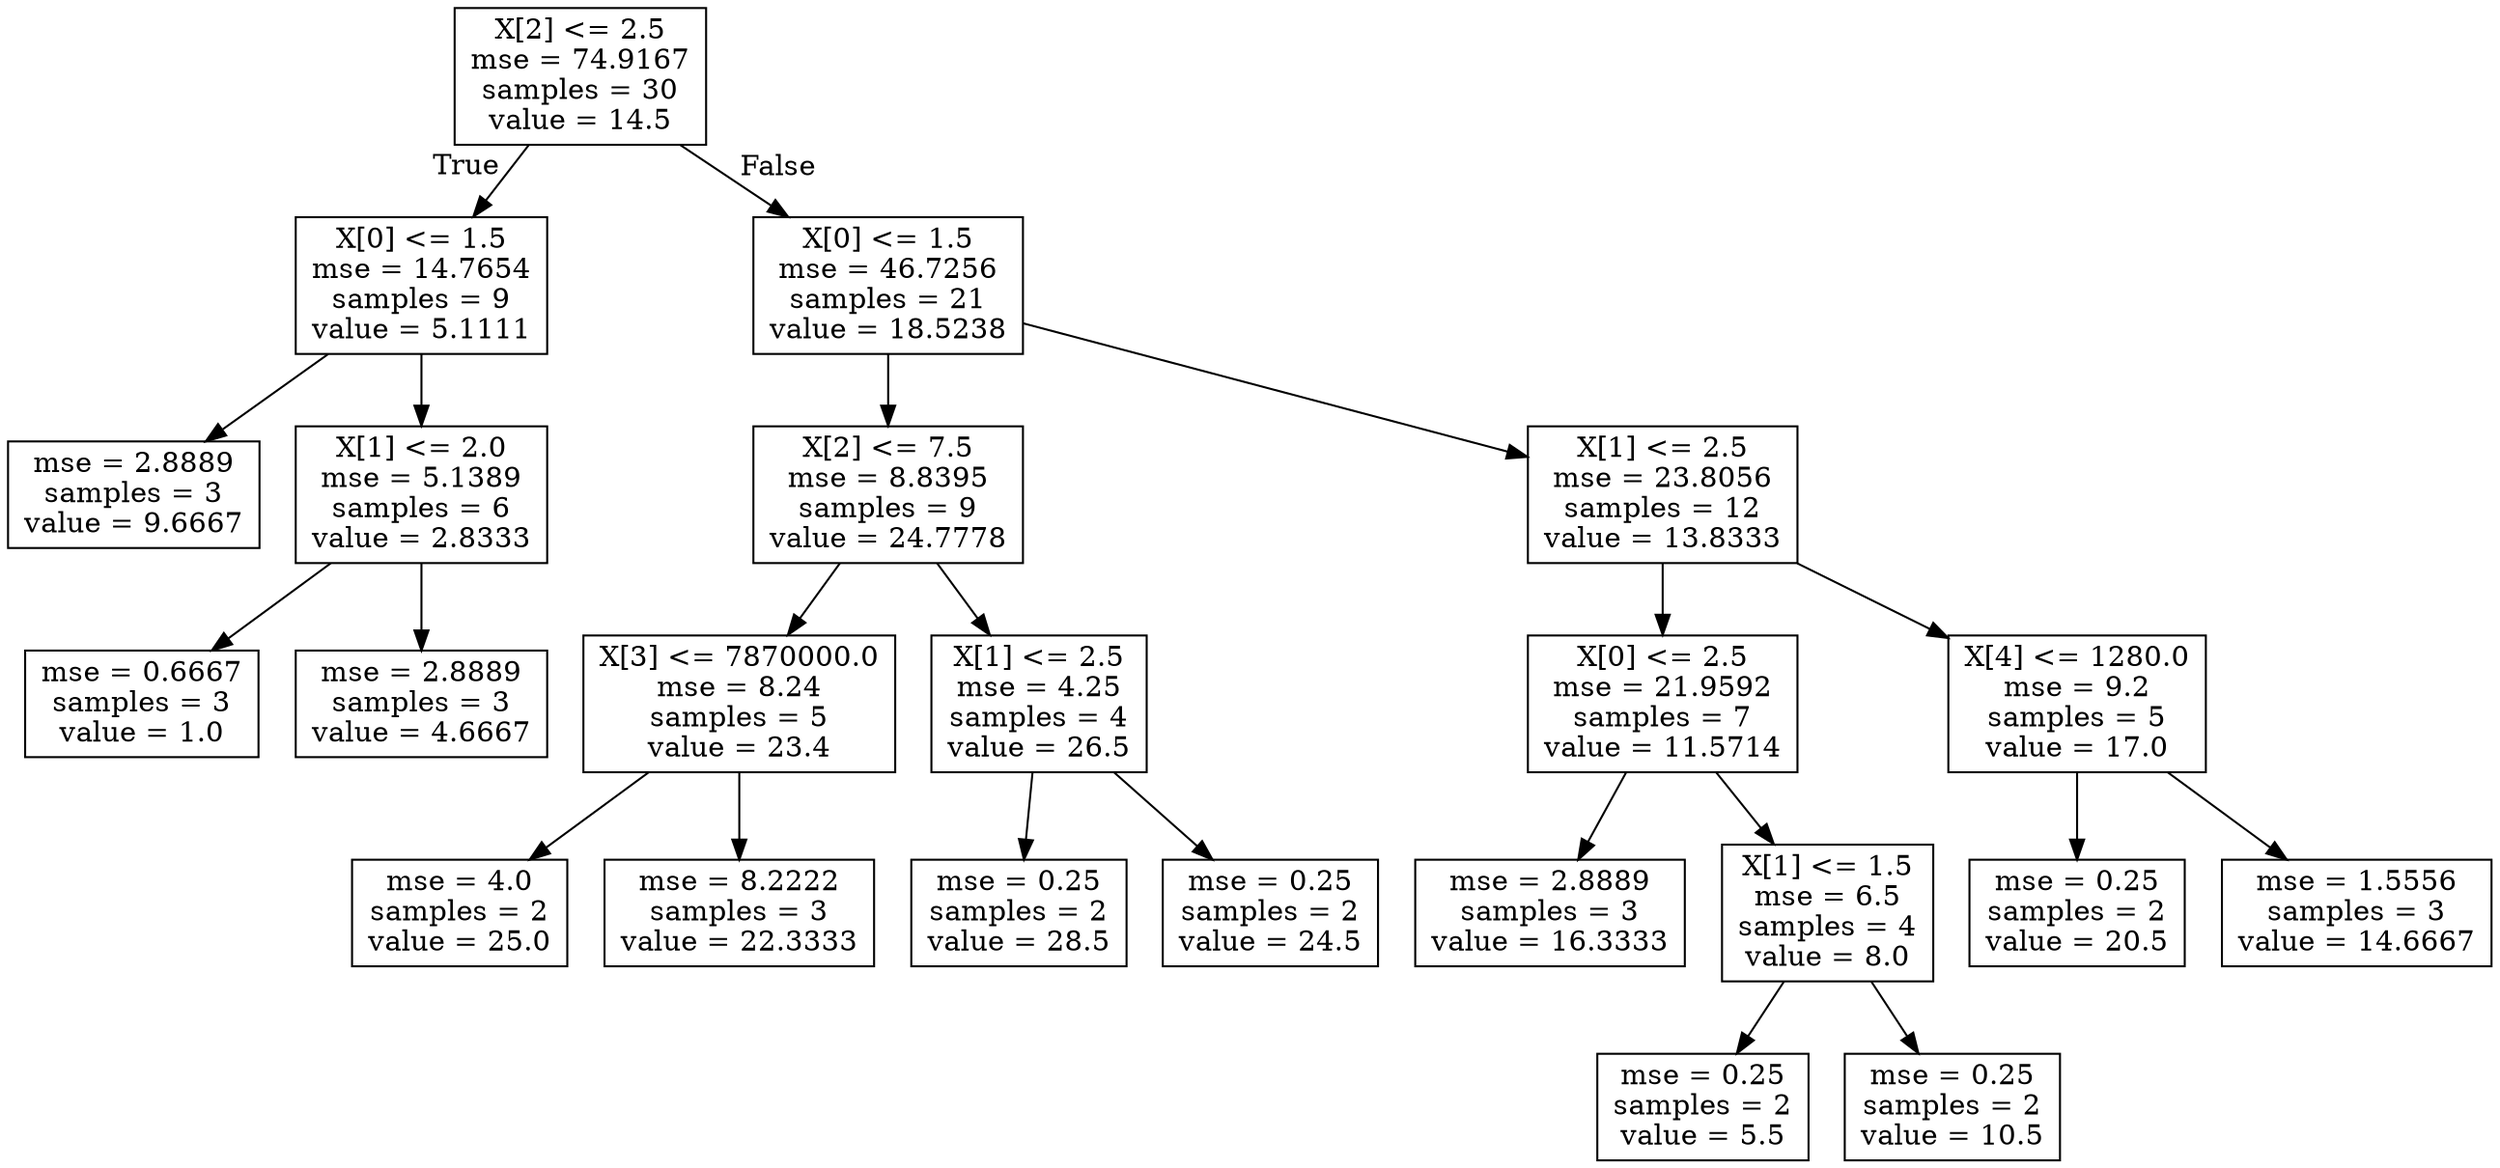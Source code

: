 digraph Tree {
node [shape=box] ;
0 [label="X[2] <= 2.5\nmse = 74.9167\nsamples = 30\nvalue = 14.5"] ;
1 [label="X[0] <= 1.5\nmse = 14.7654\nsamples = 9\nvalue = 5.1111"] ;
0 -> 1 [labeldistance=2.5, labelangle=45, headlabel="True"] ;
2 [label="mse = 2.8889\nsamples = 3\nvalue = 9.6667"] ;
1 -> 2 ;
3 [label="X[1] <= 2.0\nmse = 5.1389\nsamples = 6\nvalue = 2.8333"] ;
1 -> 3 ;
4 [label="mse = 0.6667\nsamples = 3\nvalue = 1.0"] ;
3 -> 4 ;
5 [label="mse = 2.8889\nsamples = 3\nvalue = 4.6667"] ;
3 -> 5 ;
6 [label="X[0] <= 1.5\nmse = 46.7256\nsamples = 21\nvalue = 18.5238"] ;
0 -> 6 [labeldistance=2.5, labelangle=-45, headlabel="False"] ;
7 [label="X[2] <= 7.5\nmse = 8.8395\nsamples = 9\nvalue = 24.7778"] ;
6 -> 7 ;
8 [label="X[3] <= 7870000.0\nmse = 8.24\nsamples = 5\nvalue = 23.4"] ;
7 -> 8 ;
9 [label="mse = 4.0\nsamples = 2\nvalue = 25.0"] ;
8 -> 9 ;
10 [label="mse = 8.2222\nsamples = 3\nvalue = 22.3333"] ;
8 -> 10 ;
11 [label="X[1] <= 2.5\nmse = 4.25\nsamples = 4\nvalue = 26.5"] ;
7 -> 11 ;
12 [label="mse = 0.25\nsamples = 2\nvalue = 28.5"] ;
11 -> 12 ;
13 [label="mse = 0.25\nsamples = 2\nvalue = 24.5"] ;
11 -> 13 ;
14 [label="X[1] <= 2.5\nmse = 23.8056\nsamples = 12\nvalue = 13.8333"] ;
6 -> 14 ;
15 [label="X[0] <= 2.5\nmse = 21.9592\nsamples = 7\nvalue = 11.5714"] ;
14 -> 15 ;
16 [label="mse = 2.8889\nsamples = 3\nvalue = 16.3333"] ;
15 -> 16 ;
17 [label="X[1] <= 1.5\nmse = 6.5\nsamples = 4\nvalue = 8.0"] ;
15 -> 17 ;
18 [label="mse = 0.25\nsamples = 2\nvalue = 5.5"] ;
17 -> 18 ;
19 [label="mse = 0.25\nsamples = 2\nvalue = 10.5"] ;
17 -> 19 ;
20 [label="X[4] <= 1280.0\nmse = 9.2\nsamples = 5\nvalue = 17.0"] ;
14 -> 20 ;
21 [label="mse = 0.25\nsamples = 2\nvalue = 20.5"] ;
20 -> 21 ;
22 [label="mse = 1.5556\nsamples = 3\nvalue = 14.6667"] ;
20 -> 22 ;
}